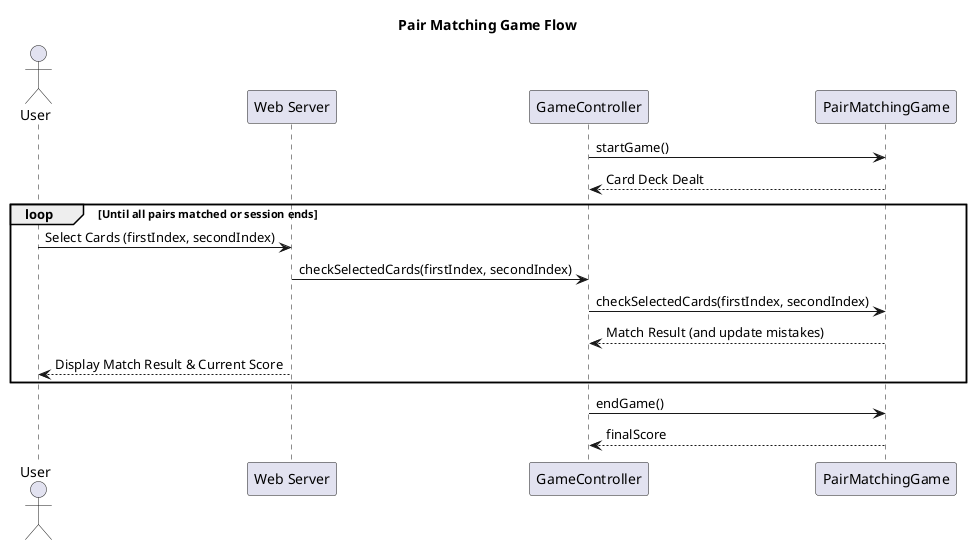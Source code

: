 @startuml
title Pair Matching Game Flow

actor "User" as User
participant "Web Server" as Server
participant "GameController" as GameCtrl
participant "PairMatchingGame" as PairMatch

GameCtrl -> PairMatch: startGame()
PairMatch --> GameCtrl: Card Deck Dealt

loop Until all pairs matched or session ends
    User -> Server: Select Cards (firstIndex, secondIndex)
    Server -> GameCtrl: checkSelectedCards(firstIndex, secondIndex)
    GameCtrl -> PairMatch: checkSelectedCards(firstIndex, secondIndex)
    PairMatch --> GameCtrl: Match Result (and update mistakes)
    Server --> User: Display Match Result & Current Score
end

GameCtrl -> PairMatch: endGame()
PairMatch --> GameCtrl: finalScore

@enduml